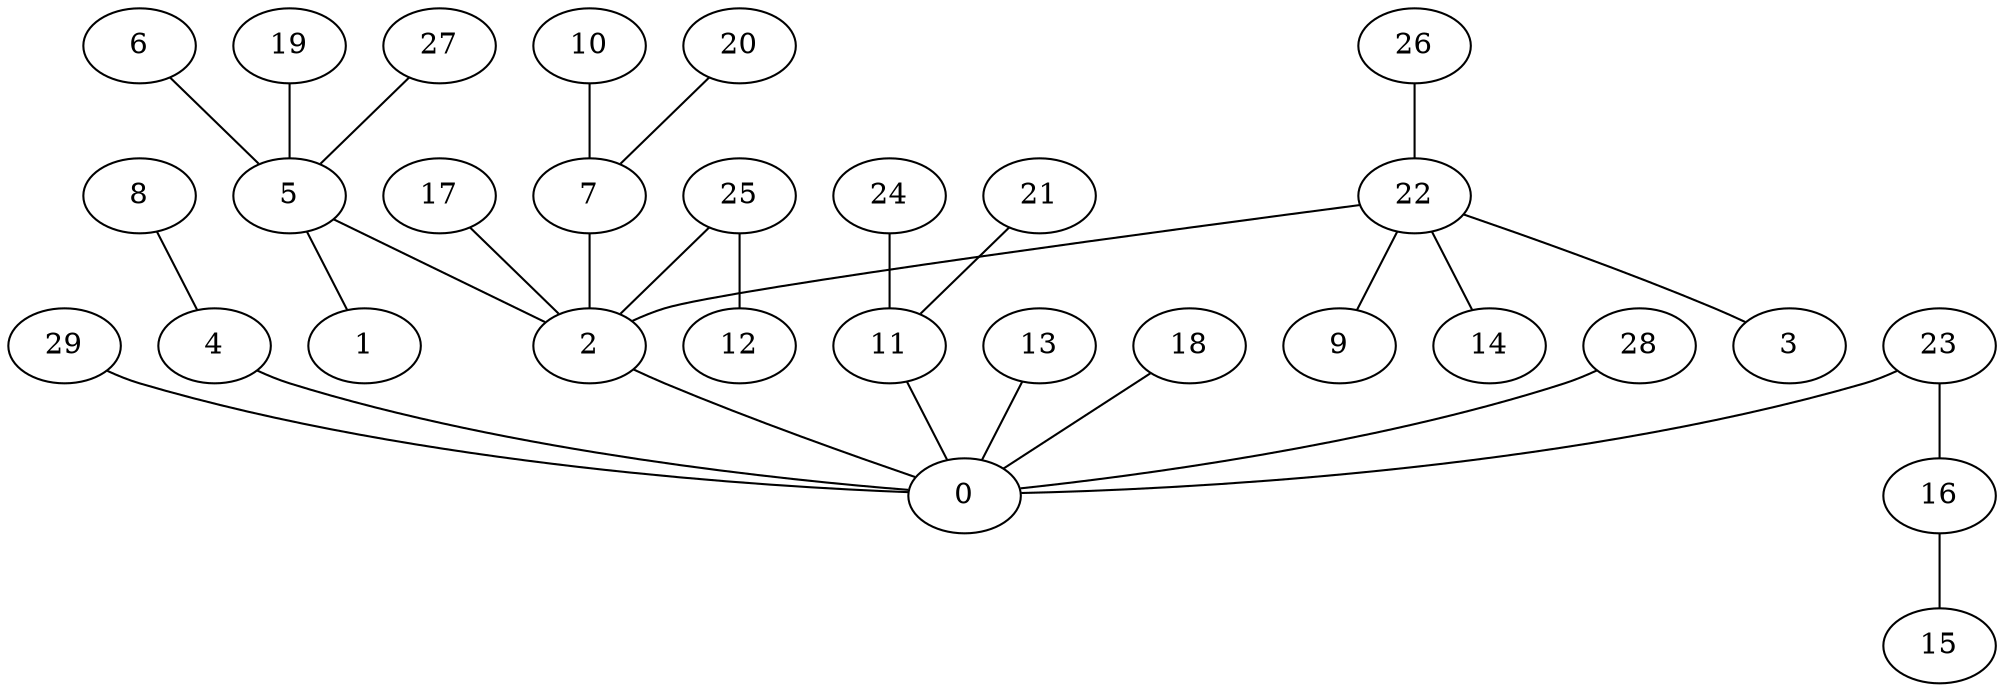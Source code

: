graph {
"0";
"1";
"2";
"3";
"4";
"5";
"6";
"7";
"8";
"9";
"10";
"11";
"12";
"13";
"14";
"15";
"16";
"17";
"18";
"19";
"20";
"21";
"22";
"23";
"24";
"25";
"26";
"27";
"28";
"29";
"2"--"0";
"4"--"0";
"5"--"1";
"5"--"2";
"6"--"5";
"7"--"2";
"8"--"4";
"10"--"7";
"11"--"0";
"13"--"0";
"16"--"15";
"17"--"2";
"18"--"0";
"19"--"5";
"20"--"7";
"21"--"11";
"22"--"2";
"22"--"3";
"22"--"9";
"22"--"14";
"23"--"0";
"23"--"16";
"24"--"11";
"25"--"2";
"25"--"12";
"26"--"22";
"27"--"5";
"28"--"0";
"29"--"0";
}